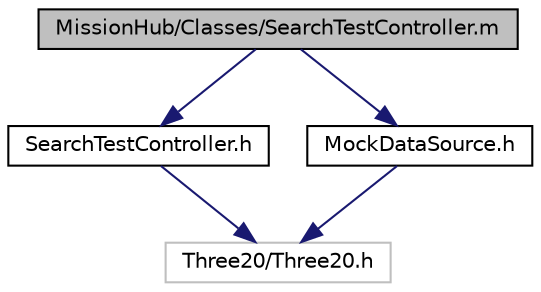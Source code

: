 digraph G
{
  edge [fontname="Helvetica",fontsize="10",labelfontname="Helvetica",labelfontsize="10"];
  node [fontname="Helvetica",fontsize="10",shape=record];
  Node1 [label="MissionHub/Classes/SearchTestController.m",height=0.2,width=0.4,color="black", fillcolor="grey75", style="filled" fontcolor="black"];
  Node1 -> Node2 [color="midnightblue",fontsize="10",style="solid",fontname="Helvetica"];
  Node2 [label="SearchTestController.h",height=0.2,width=0.4,color="black", fillcolor="white", style="filled",URL="$_search_test_controller_8h.html"];
  Node2 -> Node3 [color="midnightblue",fontsize="10",style="solid",fontname="Helvetica"];
  Node3 [label="Three20/Three20.h",height=0.2,width=0.4,color="grey75", fillcolor="white", style="filled"];
  Node1 -> Node4 [color="midnightblue",fontsize="10",style="solid",fontname="Helvetica"];
  Node4 [label="MockDataSource.h",height=0.2,width=0.4,color="black", fillcolor="white", style="filled",URL="$_mock_data_source_8h.html"];
  Node4 -> Node3 [color="midnightblue",fontsize="10",style="solid",fontname="Helvetica"];
}
